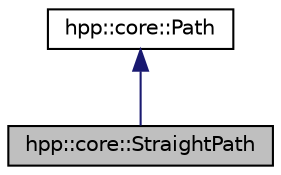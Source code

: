 digraph "hpp::core::StraightPath"
{
  edge [fontname="Helvetica",fontsize="10",labelfontname="Helvetica",labelfontsize="10"];
  node [fontname="Helvetica",fontsize="10",shape=record];
  Node1 [label="hpp::core::StraightPath",height=0.2,width=0.4,color="black", fillcolor="grey75", style="filled" fontcolor="black"];
  Node2 -> Node1 [dir="back",color="midnightblue",fontsize="10",style="solid",fontname="Helvetica"];
  Node2 [label="hpp::core::Path",height=0.2,width=0.4,color="black", fillcolor="white", style="filled",URL="$a00035.html",tooltip="Abstraction of paths: mapping from time to configuration space. "];
}
